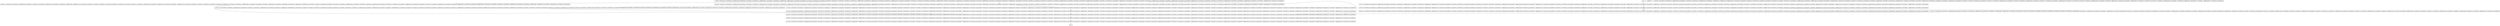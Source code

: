 digraph redoLNs {
node [shape=record];
713006283 [label="713006283 - [(DUPLICATES && SEQUENTIAL && !SHAREDCACHE && JECACHESIZE), (DUPLICATES && !SEQUENTIAL && !SHAREDCACHE && !JECACHESIZE), (!JECACHESIZE && !SHAREDCACHE), (SHAREDCACHE && !DUPLICATES && JECACHESIZE), (DUPLICATES && SEQUENTIAL && !JECACHESIZE), JECACHESIZE, (!JECACHESIZE && !DUPLICATES), (DUPLICATES && !SEQUENTIAL && !SHAREDCACHE && JECACHESIZE), (!SHAREDCACHE && DUPLICATES && JECACHESIZE), (!SHAREDCACHE && !DUPLICATES && JECACHESIZE), (DUPLICATES && !SEQUENTIAL && JECACHESIZE), (JECACHESIZE && SHAREDCACHE), (DUPLICATES && SEQUENTIAL && !SHAREDCACHE && !JECACHESIZE), (JECACHESIZE && DUPLICATES), (SHAREDCACHE && DUPLICATES && !JECACHESIZE), (JECACHESIZE && !SHAREDCACHE), (!JECACHESIZE && DUPLICATES), (DUPLICATES && SEQUENTIAL && JECACHESIZE), (DUPLICATES && !SEQUENTIAL && SHAREDCACHE && !JECACHESIZE), (DUPLICATES && SEQUENTIAL && SHAREDCACHE && JECACHESIZE), (DUPLICATES && !SEQUENTIAL && !JECACHESIZE), (!SHAREDCACHE && DUPLICATES && !JECACHESIZE), (DUPLICATES && SEQUENTIAL && SHAREDCACHE && !JECACHESIZE), !JECACHESIZE, (SHAREDCACHE && DUPLICATES && JECACHESIZE), (SHAREDCACHE && !DUPLICATES && !JECACHESIZE), (DUPLICATES && !SEQUENTIAL && SHAREDCACHE && JECACHESIZE), (!JECACHESIZE && SHAREDCACHE), (JECACHESIZE && !DUPLICATES), (!SHAREDCACHE && !DUPLICATES && !JECACHESIZE)]"];
1866009661 [label="1866009661 - [(DUPLICATES && SEQUENTIAL && !SHAREDCACHE && JECACHESIZE), (DUPLICATES && !SEQUENTIAL && !SHAREDCACHE && !JECACHESIZE), (!JECACHESIZE && !SHAREDCACHE), (SHAREDCACHE && !DUPLICATES && JECACHESIZE), (DUPLICATES && SEQUENTIAL && !JECACHESIZE), JECACHESIZE, (!JECACHESIZE && !DUPLICATES), (DUPLICATES && !SEQUENTIAL && !SHAREDCACHE && JECACHESIZE), (!SHAREDCACHE && DUPLICATES && JECACHESIZE), (!SHAREDCACHE && !DUPLICATES && JECACHESIZE), (DUPLICATES && !SEQUENTIAL && JECACHESIZE), (JECACHESIZE && SHAREDCACHE), (DUPLICATES && SEQUENTIAL && !SHAREDCACHE && !JECACHESIZE), (JECACHESIZE && DUPLICATES), (SHAREDCACHE && DUPLICATES && !JECACHESIZE), (JECACHESIZE && !SHAREDCACHE), (!JECACHESIZE && DUPLICATES), (DUPLICATES && SEQUENTIAL && JECACHESIZE), (DUPLICATES && !SEQUENTIAL && SHAREDCACHE && !JECACHESIZE), (DUPLICATES && SEQUENTIAL && SHAREDCACHE && JECACHESIZE), (DUPLICATES && !SEQUENTIAL && !JECACHESIZE), (!SHAREDCACHE && DUPLICATES && !JECACHESIZE), (DUPLICATES && SEQUENTIAL && SHAREDCACHE && !JECACHESIZE), !JECACHESIZE, (SHAREDCACHE && DUPLICATES && JECACHESIZE), (SHAREDCACHE && !DUPLICATES && !JECACHESIZE), (DUPLICATES && !SEQUENTIAL && SHAREDCACHE && JECACHESIZE), (!JECACHESIZE && SHAREDCACHE), (JECACHESIZE && !DUPLICATES), (!SHAREDCACHE && !DUPLICATES && !JECACHESIZE)]"];
287835128 [label="287835128 - [(DUPLICATES && SEQUENTIAL && !SHAREDCACHE && JECACHESIZE), (DUPLICATES && !SEQUENTIAL && !SHAREDCACHE && !JECACHESIZE), (!JECACHESIZE && !SHAREDCACHE), (SHAREDCACHE && !DUPLICATES && JECACHESIZE), (DUPLICATES && SEQUENTIAL && !JECACHESIZE), JECACHESIZE, (!JECACHESIZE && !DUPLICATES), (DUPLICATES && !SEQUENTIAL && !SHAREDCACHE && JECACHESIZE), (!SHAREDCACHE && DUPLICATES && JECACHESIZE), (!SHAREDCACHE && !DUPLICATES && JECACHESIZE), (DUPLICATES && !SEQUENTIAL && JECACHESIZE), (JECACHESIZE && SHAREDCACHE), (DUPLICATES && SEQUENTIAL && !SHAREDCACHE && !JECACHESIZE), (JECACHESIZE && DUPLICATES), (SHAREDCACHE && DUPLICATES && !JECACHESIZE), (JECACHESIZE && !SHAREDCACHE), (!JECACHESIZE && DUPLICATES), (DUPLICATES && SEQUENTIAL && JECACHESIZE), (DUPLICATES && !SEQUENTIAL && SHAREDCACHE && !JECACHESIZE), (DUPLICATES && SEQUENTIAL && SHAREDCACHE && JECACHESIZE), (DUPLICATES && !SEQUENTIAL && !JECACHESIZE), (!SHAREDCACHE && DUPLICATES && !JECACHESIZE), (DUPLICATES && SEQUENTIAL && SHAREDCACHE && !JECACHESIZE), !JECACHESIZE, (SHAREDCACHE && DUPLICATES && JECACHESIZE), (SHAREDCACHE && !DUPLICATES && !JECACHESIZE), (DUPLICATES && !SEQUENTIAL && SHAREDCACHE && JECACHESIZE), (!JECACHESIZE && SHAREDCACHE), (JECACHESIZE && !DUPLICATES), (!SHAREDCACHE && !DUPLICATES && !JECACHESIZE)]"];
1972327413 [label="1972327413 - [(DUPLICATES && SEQUENTIAL && !SHAREDCACHE && JECACHESIZE), (DUPLICATES && !SEQUENTIAL && !SHAREDCACHE && !JECACHESIZE), (!JECACHESIZE && !SHAREDCACHE), (SHAREDCACHE && !DUPLICATES && JECACHESIZE), (DUPLICATES && SEQUENTIAL && !JECACHESIZE), JECACHESIZE, (!JECACHESIZE && !DUPLICATES), (DUPLICATES && !SEQUENTIAL && !SHAREDCACHE && JECACHESIZE), (!SHAREDCACHE && DUPLICATES && JECACHESIZE), (!SHAREDCACHE && !DUPLICATES && JECACHESIZE), (DUPLICATES && !SEQUENTIAL && JECACHESIZE), (JECACHESIZE && SHAREDCACHE), (DUPLICATES && SEQUENTIAL && !SHAREDCACHE && !JECACHESIZE), (JECACHESIZE && DUPLICATES), (SHAREDCACHE && DUPLICATES && !JECACHESIZE), (JECACHESIZE && !SHAREDCACHE), (!JECACHESIZE && DUPLICATES), (DUPLICATES && SEQUENTIAL && JECACHESIZE), (DUPLICATES && !SEQUENTIAL && SHAREDCACHE && !JECACHESIZE), (DUPLICATES && SEQUENTIAL && SHAREDCACHE && JECACHESIZE), (DUPLICATES && !SEQUENTIAL && !JECACHESIZE), (!SHAREDCACHE && DUPLICATES && !JECACHESIZE), (DUPLICATES && SEQUENTIAL && SHAREDCACHE && !JECACHESIZE), !JECACHESIZE, (SHAREDCACHE && DUPLICATES && JECACHESIZE), (SHAREDCACHE && !DUPLICATES && !JECACHESIZE), (DUPLICATES && !SEQUENTIAL && SHAREDCACHE && JECACHESIZE), (!JECACHESIZE && SHAREDCACHE), (JECACHESIZE && !DUPLICATES), (!SHAREDCACHE && !DUPLICATES && !JECACHESIZE)]"];
1090308479 [label="1090308479 - [(DUPLICATES && SEQUENTIAL && !SHAREDCACHE && JECACHESIZE), (DUPLICATES && !SEQUENTIAL && !SHAREDCACHE && !JECACHESIZE), (!JECACHESIZE && !SHAREDCACHE), (SHAREDCACHE && !DUPLICATES && JECACHESIZE), (DUPLICATES && SEQUENTIAL && !JECACHESIZE), JECACHESIZE, (!JECACHESIZE && !DUPLICATES), (DUPLICATES && !SEQUENTIAL && !SHAREDCACHE && JECACHESIZE), (!SHAREDCACHE && DUPLICATES && JECACHESIZE), (!SHAREDCACHE && !DUPLICATES && JECACHESIZE), (DUPLICATES && !SEQUENTIAL && JECACHESIZE), (JECACHESIZE && SHAREDCACHE), (DUPLICATES && SEQUENTIAL && !SHAREDCACHE && !JECACHESIZE), (JECACHESIZE && DUPLICATES), (SHAREDCACHE && DUPLICATES && !JECACHESIZE), (JECACHESIZE && !SHAREDCACHE), (!JECACHESIZE && DUPLICATES), (DUPLICATES && SEQUENTIAL && JECACHESIZE), (DUPLICATES && !SEQUENTIAL && SHAREDCACHE && !JECACHESIZE), (DUPLICATES && SEQUENTIAL && SHAREDCACHE && JECACHESIZE), (DUPLICATES && !SEQUENTIAL && !JECACHESIZE), (!SHAREDCACHE && DUPLICATES && !JECACHESIZE), (DUPLICATES && SEQUENTIAL && SHAREDCACHE && !JECACHESIZE), !JECACHESIZE, (SHAREDCACHE && DUPLICATES && JECACHESIZE), (SHAREDCACHE && !DUPLICATES && !JECACHESIZE), (DUPLICATES && !SEQUENTIAL && SHAREDCACHE && JECACHESIZE), (!JECACHESIZE && SHAREDCACHE), (JECACHESIZE && !DUPLICATES), (!SHAREDCACHE && !DUPLICATES && !JECACHESIZE)]"];
2065262483 [label="2065262483 - [(DUPLICATES && SEQUENTIAL && !SHAREDCACHE && JECACHESIZE), (DUPLICATES && !SEQUENTIAL && !SHAREDCACHE && !JECACHESIZE), (!JECACHESIZE && !SHAREDCACHE), (SHAREDCACHE && !DUPLICATES && JECACHESIZE), (DUPLICATES && SEQUENTIAL && !JECACHESIZE), JECACHESIZE, (!JECACHESIZE && !DUPLICATES), (DUPLICATES && !SEQUENTIAL && !SHAREDCACHE && JECACHESIZE), (!SHAREDCACHE && DUPLICATES && JECACHESIZE), (!SHAREDCACHE && !DUPLICATES && JECACHESIZE), (DUPLICATES && !SEQUENTIAL && JECACHESIZE), (JECACHESIZE && SHAREDCACHE), (DUPLICATES && SEQUENTIAL && !SHAREDCACHE && !JECACHESIZE), (JECACHESIZE && DUPLICATES), (SHAREDCACHE && DUPLICATES && !JECACHESIZE), (JECACHESIZE && !SHAREDCACHE), (!JECACHESIZE && DUPLICATES), (DUPLICATES && SEQUENTIAL && JECACHESIZE), (DUPLICATES && !SEQUENTIAL && SHAREDCACHE && !JECACHESIZE), (DUPLICATES && SEQUENTIAL && SHAREDCACHE && JECACHESIZE), (DUPLICATES && !SEQUENTIAL && !JECACHESIZE), (!SHAREDCACHE && DUPLICATES && !JECACHESIZE), (DUPLICATES && SEQUENTIAL && SHAREDCACHE && !JECACHESIZE), !JECACHESIZE, (SHAREDCACHE && DUPLICATES && JECACHESIZE), (SHAREDCACHE && !DUPLICATES && !JECACHESIZE), (DUPLICATES && !SEQUENTIAL && SHAREDCACHE && JECACHESIZE), (!JECACHESIZE && SHAREDCACHE), (JECACHESIZE && !DUPLICATES), (!SHAREDCACHE && !DUPLICATES && !JECACHESIZE)]"];
1605159862 [label="1605159862 - [(DUPLICATES && SEQUENTIAL && !SHAREDCACHE && JECACHESIZE), (DUPLICATES && !SEQUENTIAL && !SHAREDCACHE && !JECACHESIZE), (!JECACHESIZE && !SHAREDCACHE), (SHAREDCACHE && !DUPLICATES && JECACHESIZE), (DUPLICATES && SEQUENTIAL && !JECACHESIZE), JECACHESIZE, (!JECACHESIZE && !DUPLICATES), (DUPLICATES && !SEQUENTIAL && !SHAREDCACHE && JECACHESIZE), (!SHAREDCACHE && DUPLICATES && JECACHESIZE), (!SHAREDCACHE && !DUPLICATES && JECACHESIZE), (DUPLICATES && !SEQUENTIAL && JECACHESIZE), (JECACHESIZE && SHAREDCACHE), (DUPLICATES && SEQUENTIAL && !SHAREDCACHE && !JECACHESIZE), (JECACHESIZE && DUPLICATES), (SHAREDCACHE && DUPLICATES && !JECACHESIZE), (JECACHESIZE && !SHAREDCACHE), (!JECACHESIZE && DUPLICATES), (DUPLICATES && SEQUENTIAL && JECACHESIZE), (DUPLICATES && !SEQUENTIAL && SHAREDCACHE && !JECACHESIZE), (DUPLICATES && SEQUENTIAL && SHAREDCACHE && JECACHESIZE), (DUPLICATES && !SEQUENTIAL && !JECACHESIZE), (!SHAREDCACHE && DUPLICATES && !JECACHESIZE), (DUPLICATES && SEQUENTIAL && SHAREDCACHE && !JECACHESIZE), !JECACHESIZE, (SHAREDCACHE && DUPLICATES && JECACHESIZE), (SHAREDCACHE && !DUPLICATES && !JECACHESIZE), (DUPLICATES && !SEQUENTIAL && SHAREDCACHE && JECACHESIZE), (!JECACHESIZE && SHAREDCACHE), (JECACHESIZE && !DUPLICATES), (!SHAREDCACHE && !DUPLICATES && !JECACHESIZE)]"];
208543690 [label="208543690 - [(DUPLICATES && SEQUENTIAL && !SHAREDCACHE && JECACHESIZE), (DUPLICATES && !SEQUENTIAL && !SHAREDCACHE && !JECACHESIZE), (!JECACHESIZE && !SHAREDCACHE), (SHAREDCACHE && !DUPLICATES && JECACHESIZE), (DUPLICATES && SEQUENTIAL && !JECACHESIZE), JECACHESIZE, (!JECACHESIZE && !DUPLICATES), (DUPLICATES && !SEQUENTIAL && !SHAREDCACHE && JECACHESIZE), (!SHAREDCACHE && DUPLICATES && JECACHESIZE), (!SHAREDCACHE && !DUPLICATES && JECACHESIZE), (DUPLICATES && !SEQUENTIAL && JECACHESIZE), (JECACHESIZE && SHAREDCACHE), (DUPLICATES && SEQUENTIAL && !SHAREDCACHE && !JECACHESIZE), (JECACHESIZE && DUPLICATES), (SHAREDCACHE && DUPLICATES && !JECACHESIZE), (JECACHESIZE && !SHAREDCACHE), (!JECACHESIZE && DUPLICATES), (DUPLICATES && SEQUENTIAL && JECACHESIZE), (DUPLICATES && !SEQUENTIAL && SHAREDCACHE && !JECACHESIZE), (DUPLICATES && SEQUENTIAL && SHAREDCACHE && JECACHESIZE), (DUPLICATES && !SEQUENTIAL && !JECACHESIZE), (!SHAREDCACHE && DUPLICATES && !JECACHESIZE), (DUPLICATES && SEQUENTIAL && SHAREDCACHE && !JECACHESIZE), !JECACHESIZE, (SHAREDCACHE && DUPLICATES && JECACHESIZE), (SHAREDCACHE && !DUPLICATES && !JECACHESIZE), (DUPLICATES && !SEQUENTIAL && SHAREDCACHE && JECACHESIZE), (!JECACHESIZE && SHAREDCACHE), (JECACHESIZE && !DUPLICATES), (!SHAREDCACHE && !DUPLICATES && !JECACHESIZE)]"];
2124716248 [label="2124716248 - [(DUPLICATES && SEQUENTIAL && !SHAREDCACHE && JECACHESIZE), (DUPLICATES && !SEQUENTIAL && !SHAREDCACHE && !JECACHESIZE), (!JECACHESIZE && !SHAREDCACHE), (SHAREDCACHE && !DUPLICATES && JECACHESIZE), (DUPLICATES && SEQUENTIAL && !JECACHESIZE), JECACHESIZE, (!JECACHESIZE && !DUPLICATES), (DUPLICATES && !SEQUENTIAL && !SHAREDCACHE && JECACHESIZE), (!SHAREDCACHE && DUPLICATES && JECACHESIZE), (!SHAREDCACHE && !DUPLICATES && JECACHESIZE), (DUPLICATES && !SEQUENTIAL && JECACHESIZE), (JECACHESIZE && SHAREDCACHE), (DUPLICATES && SEQUENTIAL && !SHAREDCACHE && !JECACHESIZE), (JECACHESIZE && DUPLICATES), (SHAREDCACHE && DUPLICATES && !JECACHESIZE), (JECACHESIZE && !SHAREDCACHE), (!JECACHESIZE && DUPLICATES), (DUPLICATES && SEQUENTIAL && JECACHESIZE), (DUPLICATES && !SEQUENTIAL && SHAREDCACHE && !JECACHESIZE), (DUPLICATES && SEQUENTIAL && SHAREDCACHE && JECACHESIZE), (DUPLICATES && !SEQUENTIAL && !JECACHESIZE), (!SHAREDCACHE && DUPLICATES && !JECACHESIZE), (DUPLICATES && SEQUENTIAL && SHAREDCACHE && !JECACHESIZE), !JECACHESIZE, (SHAREDCACHE && DUPLICATES && JECACHESIZE), (SHAREDCACHE && !DUPLICATES && !JECACHESIZE), (DUPLICATES && !SEQUENTIAL && SHAREDCACHE && JECACHESIZE), (!JECACHESIZE && SHAREDCACHE), (JECACHESIZE && !DUPLICATES), (!SHAREDCACHE && !DUPLICATES && !JECACHESIZE)]"];
entry [label="entry - []"];
exit [label="exit - []"];
1798856974 [label="1798856974 - []"];
1367758412 [label="1367758412 - [(DUPLICATES && SEQUENTIAL && !SHAREDCACHE && JECACHESIZE), (DUPLICATES && !SEQUENTIAL && !SHAREDCACHE && !JECACHESIZE), (!JECACHESIZE && !SHAREDCACHE), (SHAREDCACHE && !DUPLICATES && JECACHESIZE), (DUPLICATES && SEQUENTIAL && !JECACHESIZE), JECACHESIZE, (!JECACHESIZE && !DUPLICATES), (DUPLICATES && !SEQUENTIAL && !SHAREDCACHE && JECACHESIZE), (!SHAREDCACHE && DUPLICATES && JECACHESIZE), (!SHAREDCACHE && !DUPLICATES && JECACHESIZE), (DUPLICATES && !SEQUENTIAL && JECACHESIZE), (JECACHESIZE && SHAREDCACHE), (DUPLICATES && SEQUENTIAL && !SHAREDCACHE && !JECACHESIZE), (JECACHESIZE && DUPLICATES), (SHAREDCACHE && DUPLICATES && !JECACHESIZE), (JECACHESIZE && !SHAREDCACHE), (!JECACHESIZE && DUPLICATES), (DUPLICATES && SEQUENTIAL && JECACHESIZE), (DUPLICATES && !SEQUENTIAL && SHAREDCACHE && !JECACHESIZE), (DUPLICATES && SEQUENTIAL && SHAREDCACHE && JECACHESIZE), (DUPLICATES && !SEQUENTIAL && !JECACHESIZE), (!SHAREDCACHE && DUPLICATES && !JECACHESIZE), (DUPLICATES && SEQUENTIAL && SHAREDCACHE && !JECACHESIZE), !JECACHESIZE, (SHAREDCACHE && DUPLICATES && JECACHESIZE), (SHAREDCACHE && !DUPLICATES && !JECACHESIZE), (DUPLICATES && !SEQUENTIAL && SHAREDCACHE && JECACHESIZE), (!JECACHESIZE && SHAREDCACHE), (JECACHESIZE && !DUPLICATES), (!SHAREDCACHE && !DUPLICATES && !JECACHESIZE)]"];
1391518109 [label="1391518109 - [(DUPLICATES && SEQUENTIAL && !SHAREDCACHE && JECACHESIZE), (DUPLICATES && !SEQUENTIAL && !SHAREDCACHE && !JECACHESIZE), (!JECACHESIZE && !SHAREDCACHE), (SHAREDCACHE && !DUPLICATES && JECACHESIZE), (DUPLICATES && SEQUENTIAL && !JECACHESIZE), JECACHESIZE, (!JECACHESIZE && !DUPLICATES), (DUPLICATES && !SEQUENTIAL && !SHAREDCACHE && JECACHESIZE), (!SHAREDCACHE && DUPLICATES && JECACHESIZE), (!SHAREDCACHE && !DUPLICATES && JECACHESIZE), (DUPLICATES && !SEQUENTIAL && JECACHESIZE), (JECACHESIZE && SHAREDCACHE), (DUPLICATES && SEQUENTIAL && !SHAREDCACHE && !JECACHESIZE), (JECACHESIZE && DUPLICATES), (SHAREDCACHE && DUPLICATES && !JECACHESIZE), (JECACHESIZE && !SHAREDCACHE), (!JECACHESIZE && DUPLICATES), (DUPLICATES && SEQUENTIAL && JECACHESIZE), (DUPLICATES && !SEQUENTIAL && SHAREDCACHE && !JECACHESIZE), (DUPLICATES && SEQUENTIAL && SHAREDCACHE && JECACHESIZE), (DUPLICATES && !SEQUENTIAL && !JECACHESIZE), (!SHAREDCACHE && DUPLICATES && !JECACHESIZE), (DUPLICATES && SEQUENTIAL && SHAREDCACHE && !JECACHESIZE), !JECACHESIZE, (SHAREDCACHE && DUPLICATES && JECACHESIZE), (SHAREDCACHE && !DUPLICATES && !JECACHESIZE), (DUPLICATES && !SEQUENTIAL && SHAREDCACHE && JECACHESIZE), (!JECACHESIZE && SHAREDCACHE), (JECACHESIZE && !DUPLICATES), (!SHAREDCACHE && !DUPLICATES && !JECACHESIZE)]"];
165911884 [label="165911884 - [(DUPLICATES && SEQUENTIAL && !SHAREDCACHE && JECACHESIZE), (DUPLICATES && !SEQUENTIAL && !SHAREDCACHE && !JECACHESIZE), (!JECACHESIZE && !SHAREDCACHE), (SHAREDCACHE && !DUPLICATES && JECACHESIZE), (DUPLICATES && SEQUENTIAL && !JECACHESIZE), JECACHESIZE, (!JECACHESIZE && !DUPLICATES), (DUPLICATES && !SEQUENTIAL && !SHAREDCACHE && JECACHESIZE), (!SHAREDCACHE && DUPLICATES && JECACHESIZE), (!SHAREDCACHE && !DUPLICATES && JECACHESIZE), (DUPLICATES && !SEQUENTIAL && JECACHESIZE), (JECACHESIZE && SHAREDCACHE), (DUPLICATES && SEQUENTIAL && !SHAREDCACHE && !JECACHESIZE), (JECACHESIZE && DUPLICATES), (SHAREDCACHE && DUPLICATES && !JECACHESIZE), (JECACHESIZE && !SHAREDCACHE), (!JECACHESIZE && DUPLICATES), (DUPLICATES && SEQUENTIAL && JECACHESIZE), (DUPLICATES && !SEQUENTIAL && SHAREDCACHE && !JECACHESIZE), (DUPLICATES && SEQUENTIAL && SHAREDCACHE && JECACHESIZE), (DUPLICATES && !SEQUENTIAL && !JECACHESIZE), (!SHAREDCACHE && DUPLICATES && !JECACHESIZE), (DUPLICATES && SEQUENTIAL && SHAREDCACHE && !JECACHESIZE), !JECACHESIZE, (SHAREDCACHE && DUPLICATES && JECACHESIZE), (SHAREDCACHE && !DUPLICATES && !JECACHESIZE), (DUPLICATES && !SEQUENTIAL && SHAREDCACHE && JECACHESIZE), (!JECACHESIZE && SHAREDCACHE), (JECACHESIZE && !DUPLICATES), (!SHAREDCACHE && !DUPLICATES && !JECACHESIZE)]"];
1908108290 [label="1908108290 - [(DUPLICATES && SEQUENTIAL && !SHAREDCACHE && JECACHESIZE), (DUPLICATES && !SEQUENTIAL && !SHAREDCACHE && !JECACHESIZE), (!JECACHESIZE && !SHAREDCACHE), (SHAREDCACHE && !DUPLICATES && JECACHESIZE), (DUPLICATES && SEQUENTIAL && !JECACHESIZE), JECACHESIZE, (!JECACHESIZE && !DUPLICATES), (DUPLICATES && !SEQUENTIAL && !SHAREDCACHE && JECACHESIZE), (!SHAREDCACHE && DUPLICATES && JECACHESIZE), (!SHAREDCACHE && !DUPLICATES && JECACHESIZE), (DUPLICATES && !SEQUENTIAL && JECACHESIZE), (JECACHESIZE && SHAREDCACHE), (DUPLICATES && SEQUENTIAL && !SHAREDCACHE && !JECACHESIZE), (JECACHESIZE && DUPLICATES), (SHAREDCACHE && DUPLICATES && !JECACHESIZE), (JECACHESIZE && !SHAREDCACHE), (!JECACHESIZE && DUPLICATES), (DUPLICATES && SEQUENTIAL && JECACHESIZE), (DUPLICATES && !SEQUENTIAL && SHAREDCACHE && !JECACHESIZE), (DUPLICATES && SEQUENTIAL && SHAREDCACHE && JECACHESIZE), (DUPLICATES && !SEQUENTIAL && !JECACHESIZE), (!SHAREDCACHE && DUPLICATES && !JECACHESIZE), (DUPLICATES && SEQUENTIAL && SHAREDCACHE && !JECACHESIZE), !JECACHESIZE, (SHAREDCACHE && DUPLICATES && JECACHESIZE), (SHAREDCACHE && !DUPLICATES && !JECACHESIZE), (DUPLICATES && !SEQUENTIAL && SHAREDCACHE && JECACHESIZE), (!JECACHESIZE && SHAREDCACHE), (JECACHESIZE && !DUPLICATES), (!SHAREDCACHE && !DUPLICATES && !JECACHESIZE)]"];
512132705 [label="512132705 - [(DUPLICATES && SEQUENTIAL && !SHAREDCACHE && JECACHESIZE), (DUPLICATES && !SEQUENTIAL && !SHAREDCACHE && !JECACHESIZE), (!JECACHESIZE && !SHAREDCACHE), (SHAREDCACHE && !DUPLICATES && JECACHESIZE), (DUPLICATES && SEQUENTIAL && !JECACHESIZE), JECACHESIZE, (!JECACHESIZE && !DUPLICATES), (DUPLICATES && !SEQUENTIAL && !SHAREDCACHE && JECACHESIZE), (!SHAREDCACHE && DUPLICATES && JECACHESIZE), (!SHAREDCACHE && !DUPLICATES && JECACHESIZE), (DUPLICATES && !SEQUENTIAL && JECACHESIZE), (JECACHESIZE && SHAREDCACHE), (DUPLICATES && SEQUENTIAL && !SHAREDCACHE && !JECACHESIZE), (JECACHESIZE && DUPLICATES), (SHAREDCACHE && DUPLICATES && !JECACHESIZE), (JECACHESIZE && !SHAREDCACHE), (!JECACHESIZE && DUPLICATES), (DUPLICATES && SEQUENTIAL && JECACHESIZE), (DUPLICATES && !SEQUENTIAL && SHAREDCACHE && !JECACHESIZE), (DUPLICATES && SEQUENTIAL && SHAREDCACHE && JECACHESIZE), (DUPLICATES && !SEQUENTIAL && !JECACHESIZE), (!SHAREDCACHE && DUPLICATES && !JECACHESIZE), (DUPLICATES && SEQUENTIAL && SHAREDCACHE && !JECACHESIZE), !JECACHESIZE, (SHAREDCACHE && DUPLICATES && JECACHESIZE), (SHAREDCACHE && !DUPLICATES && !JECACHESIZE), (DUPLICATES && !SEQUENTIAL && SHAREDCACHE && JECACHESIZE), (!JECACHESIZE && SHAREDCACHE), (JECACHESIZE && !DUPLICATES), (!SHAREDCACHE && !DUPLICATES && !JECACHESIZE)]"];
entry;
exit;
713006283 -> 1866009661;
713006283 -> 1605159862;
1866009661 -> 2065262483;
287835128 -> 1090308479;
287835128 -> 1367758412;
1972327413 -> 2065262483;
1090308479 -> 287835128;
2065262483 -> 713006283;
2065262483 -> 208543690;
1605159862 -> 1972327413;
1605159862 -> 165911884;
208543690 -> 2124716248;
2124716248 -> exit;
entry -> 512132705;
1367758412 -> 2065262483;
1391518109 -> 2065262483;
165911884 -> 1391518109;
512132705 -> 287835128;
}
